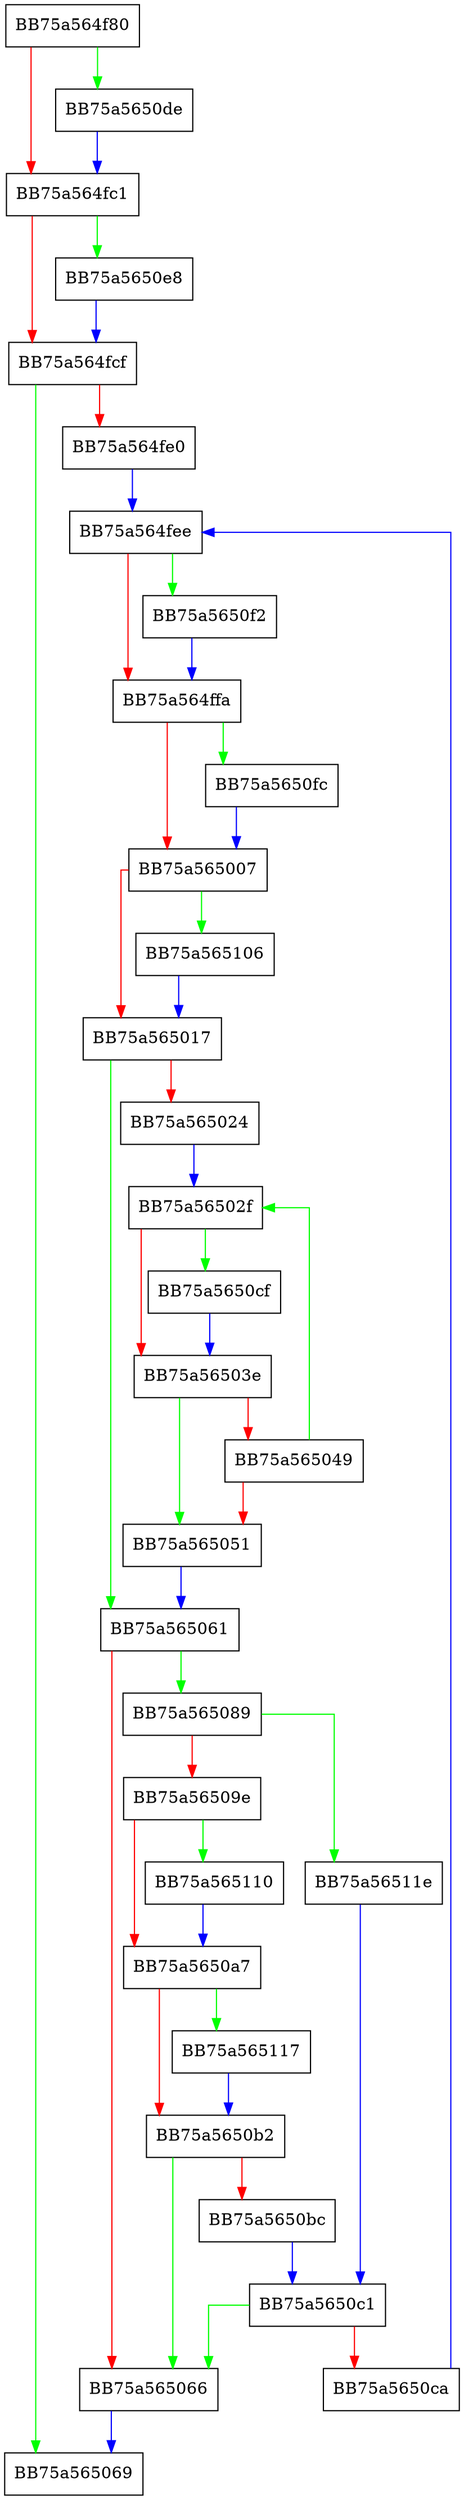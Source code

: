 digraph xray_probe_encmatch8 {
  node [shape="box"];
  graph [splines=ortho];
  BB75a564f80 -> BB75a5650de [color="green"];
  BB75a564f80 -> BB75a564fc1 [color="red"];
  BB75a564fc1 -> BB75a5650e8 [color="green"];
  BB75a564fc1 -> BB75a564fcf [color="red"];
  BB75a564fcf -> BB75a565069 [color="green"];
  BB75a564fcf -> BB75a564fe0 [color="red"];
  BB75a564fe0 -> BB75a564fee [color="blue"];
  BB75a564fee -> BB75a5650f2 [color="green"];
  BB75a564fee -> BB75a564ffa [color="red"];
  BB75a564ffa -> BB75a5650fc [color="green"];
  BB75a564ffa -> BB75a565007 [color="red"];
  BB75a565007 -> BB75a565106 [color="green"];
  BB75a565007 -> BB75a565017 [color="red"];
  BB75a565017 -> BB75a565061 [color="green"];
  BB75a565017 -> BB75a565024 [color="red"];
  BB75a565024 -> BB75a56502f [color="blue"];
  BB75a56502f -> BB75a5650cf [color="green"];
  BB75a56502f -> BB75a56503e [color="red"];
  BB75a56503e -> BB75a565051 [color="green"];
  BB75a56503e -> BB75a565049 [color="red"];
  BB75a565049 -> BB75a56502f [color="green"];
  BB75a565049 -> BB75a565051 [color="red"];
  BB75a565051 -> BB75a565061 [color="blue"];
  BB75a565061 -> BB75a565089 [color="green"];
  BB75a565061 -> BB75a565066 [color="red"];
  BB75a565066 -> BB75a565069 [color="blue"];
  BB75a565089 -> BB75a56511e [color="green"];
  BB75a565089 -> BB75a56509e [color="red"];
  BB75a56509e -> BB75a565110 [color="green"];
  BB75a56509e -> BB75a5650a7 [color="red"];
  BB75a5650a7 -> BB75a565117 [color="green"];
  BB75a5650a7 -> BB75a5650b2 [color="red"];
  BB75a5650b2 -> BB75a565066 [color="green"];
  BB75a5650b2 -> BB75a5650bc [color="red"];
  BB75a5650bc -> BB75a5650c1 [color="blue"];
  BB75a5650c1 -> BB75a565066 [color="green"];
  BB75a5650c1 -> BB75a5650ca [color="red"];
  BB75a5650ca -> BB75a564fee [color="blue"];
  BB75a5650cf -> BB75a56503e [color="blue"];
  BB75a5650de -> BB75a564fc1 [color="blue"];
  BB75a5650e8 -> BB75a564fcf [color="blue"];
  BB75a5650f2 -> BB75a564ffa [color="blue"];
  BB75a5650fc -> BB75a565007 [color="blue"];
  BB75a565106 -> BB75a565017 [color="blue"];
  BB75a565110 -> BB75a5650a7 [color="blue"];
  BB75a565117 -> BB75a5650b2 [color="blue"];
  BB75a56511e -> BB75a5650c1 [color="blue"];
}